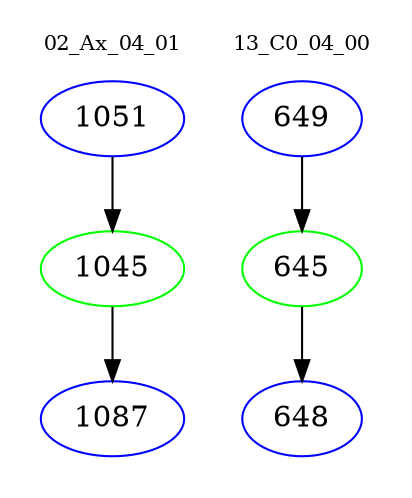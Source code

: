 digraph{
subgraph cluster_0 {
color = white
label = "02_Ax_04_01";
fontsize=10;
T0_1051 [label="1051", color="blue"]
T0_1051 -> T0_1045 [color="black"]
T0_1045 [label="1045", color="green"]
T0_1045 -> T0_1087 [color="black"]
T0_1087 [label="1087", color="blue"]
}
subgraph cluster_1 {
color = white
label = "13_C0_04_00";
fontsize=10;
T1_649 [label="649", color="blue"]
T1_649 -> T1_645 [color="black"]
T1_645 [label="645", color="green"]
T1_645 -> T1_648 [color="black"]
T1_648 [label="648", color="blue"]
}
}
